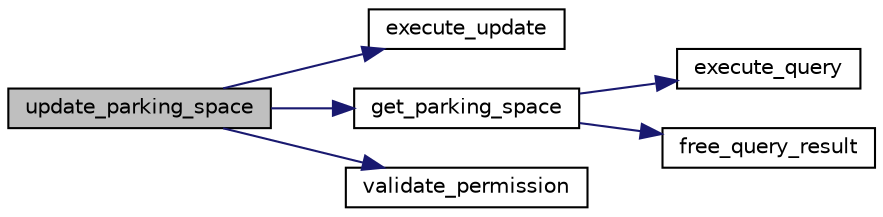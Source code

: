 digraph "update_parking_space"
{
 // LATEX_PDF_SIZE
  edge [fontname="Helvetica",fontsize="10",labelfontname="Helvetica",labelfontsize="10"];
  node [fontname="Helvetica",fontsize="10",shape=record];
  rankdir="LR";
  Node1 [label="update_parking_space",height=0.2,width=0.4,color="black", fillcolor="grey75", style="filled", fontcolor="black",tooltip="修改停车位信息"];
  Node1 -> Node2 [color="midnightblue",fontsize="10",style="solid"];
  Node2 [label="execute_update",height=0.2,width=0.4,color="black", fillcolor="white", style="filled",URL="$db__query_8c.html#a8e8357f0e514181200d759cc87a3a088",tooltip=" "];
  Node1 -> Node3 [color="midnightblue",fontsize="10",style="solid"];
  Node3 [label="get_parking_space",height=0.2,width=0.4,color="black", fillcolor="white", style="filled",URL="$parking_8c.html#aeb62b73c3b924b89a273d8e90ad22d59",tooltip="获取停车位信息"];
  Node3 -> Node4 [color="midnightblue",fontsize="10",style="solid"];
  Node4 [label="execute_query",height=0.2,width=0.4,color="black", fillcolor="white", style="filled",URL="$db__query_8c.html#ad6a50f994e852c3e41ca39df52927b8a",tooltip=" "];
  Node3 -> Node5 [color="midnightblue",fontsize="10",style="solid"];
  Node5 [label="free_query_result",height=0.2,width=0.4,color="black", fillcolor="white", style="filled",URL="$db__query_8c.html#ad4c3a29daaeb7d4428edf4dbb111f1b5",tooltip=" "];
  Node1 -> Node6 [color="midnightblue",fontsize="10",style="solid"];
  Node6 [label="validate_permission",height=0.2,width=0.4,color="black", fillcolor="white", style="filled",URL="$auth_8c.html#a4147a77cb3537ed3be427279c07b8f38",tooltip="验证用户是否具有执行特定操作的权限"];
}
